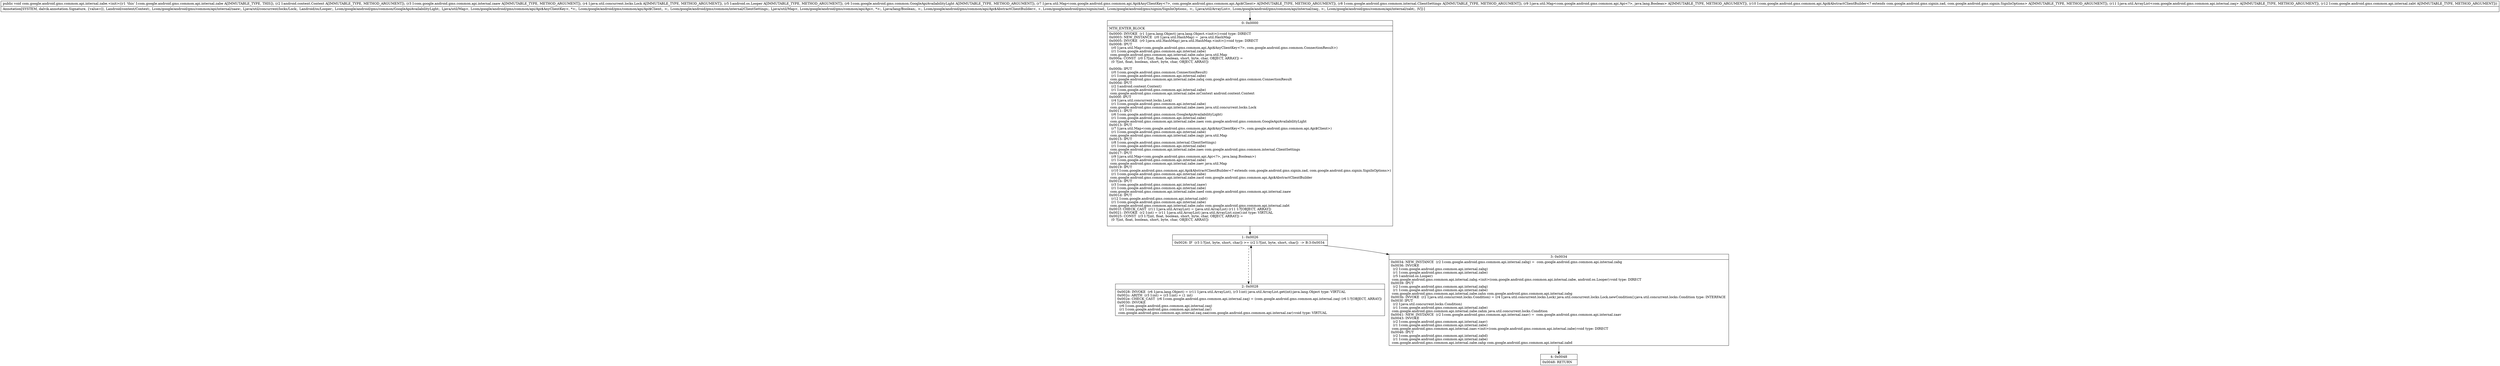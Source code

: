 digraph "CFG forcom.google.android.gms.common.api.internal.zabe.\<init\>(Landroid\/content\/Context;Lcom\/google\/android\/gms\/common\/api\/internal\/zaaw;Ljava\/util\/concurrent\/locks\/Lock;Landroid\/os\/Looper;Lcom\/google\/android\/gms\/common\/GoogleApiAvailabilityLight;Ljava\/util\/Map;Lcom\/google\/android\/gms\/common\/internal\/ClientSettings;Ljava\/util\/Map;Lcom\/google\/android\/gms\/common\/api\/Api$AbstractClientBuilder;Ljava\/util\/ArrayList;Lcom\/google\/android\/gms\/common\/api\/internal\/zabt;)V" {
Node_0 [shape=record,label="{0\:\ 0x0000|MTH_ENTER_BLOCK\l|0x0000: INVOKE  (r1 I:java.lang.Object) java.lang.Object.\<init\>():void type: DIRECT \l0x0003: NEW_INSTANCE  (r0 I:java.util.HashMap) =  java.util.HashMap \l0x0005: INVOKE  (r0 I:java.util.HashMap) java.util.HashMap.\<init\>():void type: DIRECT \l0x0008: IPUT  \l  (r0 I:java.util.Map\<com.google.android.gms.common.api.Api$AnyClientKey\<?\>, com.google.android.gms.common.ConnectionResult\>)\l  (r1 I:com.google.android.gms.common.api.internal.zabe)\l com.google.android.gms.common.api.internal.zabe.zaho java.util.Map \l0x000a: CONST  (r0 I:?[int, float, boolean, short, byte, char, OBJECT, ARRAY]) = \l  (0 ?[int, float, boolean, short, byte, char, OBJECT, ARRAY])\l \l0x000b: IPUT  \l  (r0 I:com.google.android.gms.common.ConnectionResult)\l  (r1 I:com.google.android.gms.common.api.internal.zabe)\l com.google.android.gms.common.api.internal.zabe.zahq com.google.android.gms.common.ConnectionResult \l0x000d: IPUT  \l  (r2 I:android.content.Context)\l  (r1 I:com.google.android.gms.common.api.internal.zabe)\l com.google.android.gms.common.api.internal.zabe.mContext android.content.Context \l0x000f: IPUT  \l  (r4 I:java.util.concurrent.locks.Lock)\l  (r1 I:com.google.android.gms.common.api.internal.zabe)\l com.google.android.gms.common.api.internal.zabe.zaen java.util.concurrent.locks.Lock \l0x0011: IPUT  \l  (r6 I:com.google.android.gms.common.GoogleApiAvailabilityLight)\l  (r1 I:com.google.android.gms.common.api.internal.zabe)\l com.google.android.gms.common.api.internal.zabe.zaex com.google.android.gms.common.GoogleApiAvailabilityLight \l0x0013: IPUT  \l  (r7 I:java.util.Map\<com.google.android.gms.common.api.Api$AnyClientKey\<?\>, com.google.android.gms.common.api.Api$Client\>)\l  (r1 I:com.google.android.gms.common.api.internal.zabe)\l com.google.android.gms.common.api.internal.zabe.zagy java.util.Map \l0x0015: IPUT  \l  (r8 I:com.google.android.gms.common.internal.ClientSettings)\l  (r1 I:com.google.android.gms.common.api.internal.zabe)\l com.google.android.gms.common.api.internal.zabe.zaes com.google.android.gms.common.internal.ClientSettings \l0x0017: IPUT  \l  (r9 I:java.util.Map\<com.google.android.gms.common.api.Api\<?\>, java.lang.Boolean\>)\l  (r1 I:com.google.android.gms.common.api.internal.zabe)\l com.google.android.gms.common.api.internal.zabe.zaev java.util.Map \l0x0019: IPUT  \l  (r10 I:com.google.android.gms.common.api.Api$AbstractClientBuilder\<? extends com.google.android.gms.signin.zad, com.google.android.gms.signin.SignInOptions\>)\l  (r1 I:com.google.android.gms.common.api.internal.zabe)\l com.google.android.gms.common.api.internal.zabe.zacd com.google.android.gms.common.api.Api$AbstractClientBuilder \l0x001b: IPUT  \l  (r3 I:com.google.android.gms.common.api.internal.zaaw)\l  (r1 I:com.google.android.gms.common.api.internal.zabe)\l com.google.android.gms.common.api.internal.zabe.zaed com.google.android.gms.common.api.internal.zaaw \l0x001d: IPUT  \l  (r12 I:com.google.android.gms.common.api.internal.zabt)\l  (r1 I:com.google.android.gms.common.api.internal.zabe)\l com.google.android.gms.common.api.internal.zabe.zahs com.google.android.gms.common.api.internal.zabt \l0x001f: CHECK_CAST  (r11 I:java.util.ArrayList) = (java.util.ArrayList) (r11 I:?[OBJECT, ARRAY]) \l0x0021: INVOKE  (r2 I:int) = (r11 I:java.util.ArrayList) java.util.ArrayList.size():int type: VIRTUAL \l0x0025: CONST  (r3 I:?[int, float, boolean, short, byte, char, OBJECT, ARRAY]) = \l  (0 ?[int, float, boolean, short, byte, char, OBJECT, ARRAY])\l \l}"];
Node_1 [shape=record,label="{1\:\ 0x0026|0x0026: IF  (r3 I:?[int, byte, short, char]) \>= (r2 I:?[int, byte, short, char])  \-\> B:3:0x0034 \l}"];
Node_2 [shape=record,label="{2\:\ 0x0028|0x0028: INVOKE  (r6 I:java.lang.Object) = (r11 I:java.util.ArrayList), (r3 I:int) java.util.ArrayList.get(int):java.lang.Object type: VIRTUAL \l0x002c: ARITH  (r3 I:int) = (r3 I:int) + (1 int) \l0x002e: CHECK_CAST  (r6 I:com.google.android.gms.common.api.internal.zaq) = (com.google.android.gms.common.api.internal.zaq) (r6 I:?[OBJECT, ARRAY]) \l0x0030: INVOKE  \l  (r6 I:com.google.android.gms.common.api.internal.zaq)\l  (r1 I:com.google.android.gms.common.api.internal.zar)\l com.google.android.gms.common.api.internal.zaq.zaa(com.google.android.gms.common.api.internal.zar):void type: VIRTUAL \l}"];
Node_3 [shape=record,label="{3\:\ 0x0034|0x0034: NEW_INSTANCE  (r2 I:com.google.android.gms.common.api.internal.zabg) =  com.google.android.gms.common.api.internal.zabg \l0x0036: INVOKE  \l  (r2 I:com.google.android.gms.common.api.internal.zabg)\l  (r1 I:com.google.android.gms.common.api.internal.zabe)\l  (r5 I:android.os.Looper)\l com.google.android.gms.common.api.internal.zabg.\<init\>(com.google.android.gms.common.api.internal.zabe, android.os.Looper):void type: DIRECT \l0x0039: IPUT  \l  (r2 I:com.google.android.gms.common.api.internal.zabg)\l  (r1 I:com.google.android.gms.common.api.internal.zabe)\l com.google.android.gms.common.api.internal.zabe.zahn com.google.android.gms.common.api.internal.zabg \l0x003b: INVOKE  (r2 I:java.util.concurrent.locks.Condition) = (r4 I:java.util.concurrent.locks.Lock) java.util.concurrent.locks.Lock.newCondition():java.util.concurrent.locks.Condition type: INTERFACE \l0x003f: IPUT  \l  (r2 I:java.util.concurrent.locks.Condition)\l  (r1 I:com.google.android.gms.common.api.internal.zabe)\l com.google.android.gms.common.api.internal.zabe.zahm java.util.concurrent.locks.Condition \l0x0041: NEW_INSTANCE  (r2 I:com.google.android.gms.common.api.internal.zaav) =  com.google.android.gms.common.api.internal.zaav \l0x0043: INVOKE  \l  (r2 I:com.google.android.gms.common.api.internal.zaav)\l  (r1 I:com.google.android.gms.common.api.internal.zabe)\l com.google.android.gms.common.api.internal.zaav.\<init\>(com.google.android.gms.common.api.internal.zabe):void type: DIRECT \l0x0046: IPUT  \l  (r2 I:com.google.android.gms.common.api.internal.zabd)\l  (r1 I:com.google.android.gms.common.api.internal.zabe)\l com.google.android.gms.common.api.internal.zabe.zahp com.google.android.gms.common.api.internal.zabd \l}"];
Node_4 [shape=record,label="{4\:\ 0x0048|0x0048: RETURN   \l}"];
MethodNode[shape=record,label="{public void com.google.android.gms.common.api.internal.zabe.\<init\>((r1 'this' I:com.google.android.gms.common.api.internal.zabe A[IMMUTABLE_TYPE, THIS]), (r2 I:android.content.Context A[IMMUTABLE_TYPE, METHOD_ARGUMENT]), (r3 I:com.google.android.gms.common.api.internal.zaaw A[IMMUTABLE_TYPE, METHOD_ARGUMENT]), (r4 I:java.util.concurrent.locks.Lock A[IMMUTABLE_TYPE, METHOD_ARGUMENT]), (r5 I:android.os.Looper A[IMMUTABLE_TYPE, METHOD_ARGUMENT]), (r6 I:com.google.android.gms.common.GoogleApiAvailabilityLight A[IMMUTABLE_TYPE, METHOD_ARGUMENT]), (r7 I:java.util.Map\<com.google.android.gms.common.api.Api$AnyClientKey\<?\>, com.google.android.gms.common.api.Api$Client\> A[IMMUTABLE_TYPE, METHOD_ARGUMENT]), (r8 I:com.google.android.gms.common.internal.ClientSettings A[IMMUTABLE_TYPE, METHOD_ARGUMENT]), (r9 I:java.util.Map\<com.google.android.gms.common.api.Api\<?\>, java.lang.Boolean\> A[IMMUTABLE_TYPE, METHOD_ARGUMENT]), (r10 I:com.google.android.gms.common.api.Api$AbstractClientBuilder\<? extends com.google.android.gms.signin.zad, com.google.android.gms.signin.SignInOptions\> A[IMMUTABLE_TYPE, METHOD_ARGUMENT]), (r11 I:java.util.ArrayList\<com.google.android.gms.common.api.internal.zaq\> A[IMMUTABLE_TYPE, METHOD_ARGUMENT]), (r12 I:com.google.android.gms.common.api.internal.zabt A[IMMUTABLE_TYPE, METHOD_ARGUMENT]))  | Annotation[SYSTEM, dalvik.annotation.Signature, \{value=[(, Landroid\/content\/Context;, Lcom\/google\/android\/gms\/common\/api\/internal\/zaaw;, Ljava\/util\/concurrent\/locks\/Lock;, Landroid\/os\/Looper;, Lcom\/google\/android\/gms\/common\/GoogleApiAvailabilityLight;, Ljava\/util\/Map\<, Lcom\/google\/android\/gms\/common\/api\/Api$AnyClientKey\<, *\>;, Lcom\/google\/android\/gms\/common\/api\/Api$Client;, \>;, Lcom\/google\/android\/gms\/common\/internal\/ClientSettings;, Ljava\/util\/Map\<, Lcom\/google\/android\/gms\/common\/api\/Api\<, *\>;, Ljava\/lang\/Boolean;, \>;, Lcom\/google\/android\/gms\/common\/api\/Api$AbstractClientBuilder\<, +, Lcom\/google\/android\/gms\/signin\/zad;, Lcom\/google\/android\/gms\/signin\/SignInOptions;, \>;, Ljava\/util\/ArrayList\<, Lcom\/google\/android\/gms\/common\/api\/internal\/zaq;, \>;, Lcom\/google\/android\/gms\/common\/api\/internal\/zabt;, )V]\}]\l}"];
MethodNode -> Node_0;
Node_0 -> Node_1;
Node_1 -> Node_2[style=dashed];
Node_1 -> Node_3;
Node_2 -> Node_1;
Node_3 -> Node_4;
}

